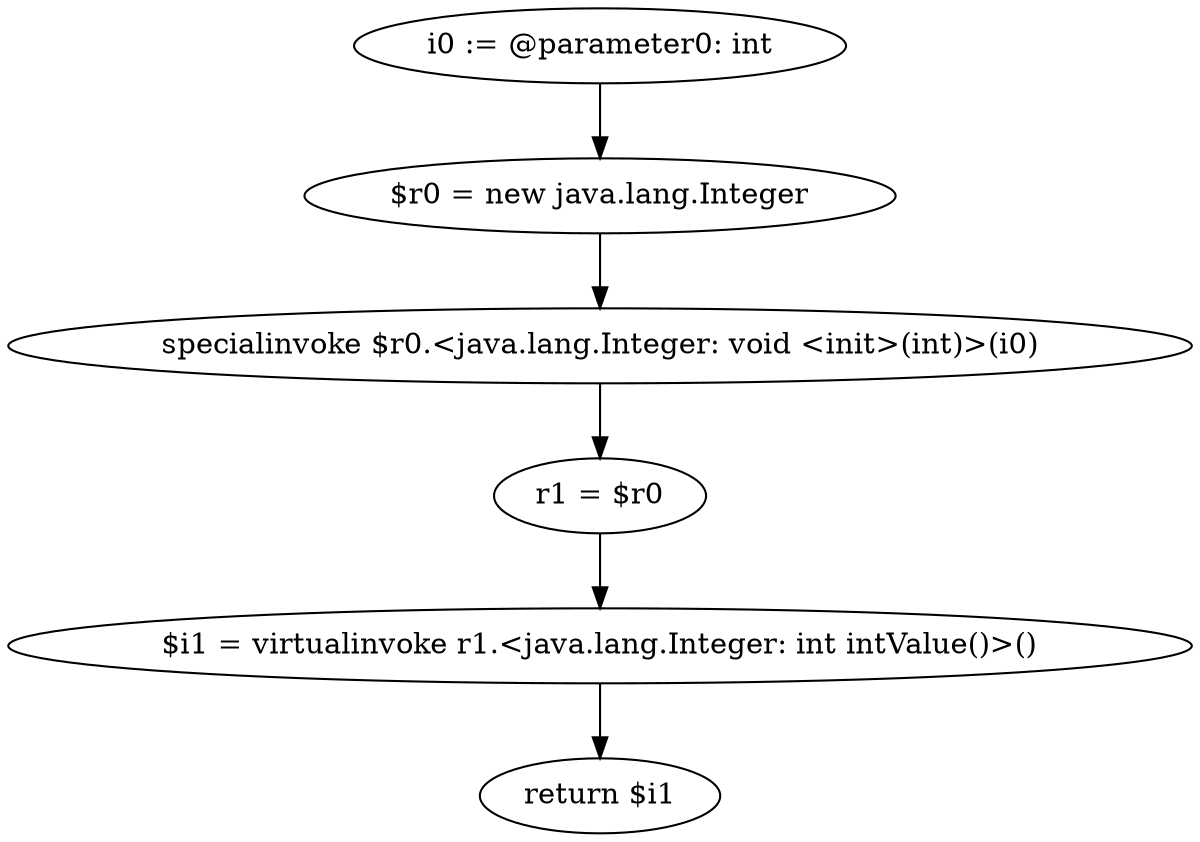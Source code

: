 digraph "unitGraph" {
    "i0 := @parameter0: int"
    "$r0 = new java.lang.Integer"
    "specialinvoke $r0.<java.lang.Integer: void <init>(int)>(i0)"
    "r1 = $r0"
    "$i1 = virtualinvoke r1.<java.lang.Integer: int intValue()>()"
    "return $i1"
    "i0 := @parameter0: int"->"$r0 = new java.lang.Integer";
    "$r0 = new java.lang.Integer"->"specialinvoke $r0.<java.lang.Integer: void <init>(int)>(i0)";
    "specialinvoke $r0.<java.lang.Integer: void <init>(int)>(i0)"->"r1 = $r0";
    "r1 = $r0"->"$i1 = virtualinvoke r1.<java.lang.Integer: int intValue()>()";
    "$i1 = virtualinvoke r1.<java.lang.Integer: int intValue()>()"->"return $i1";
}
